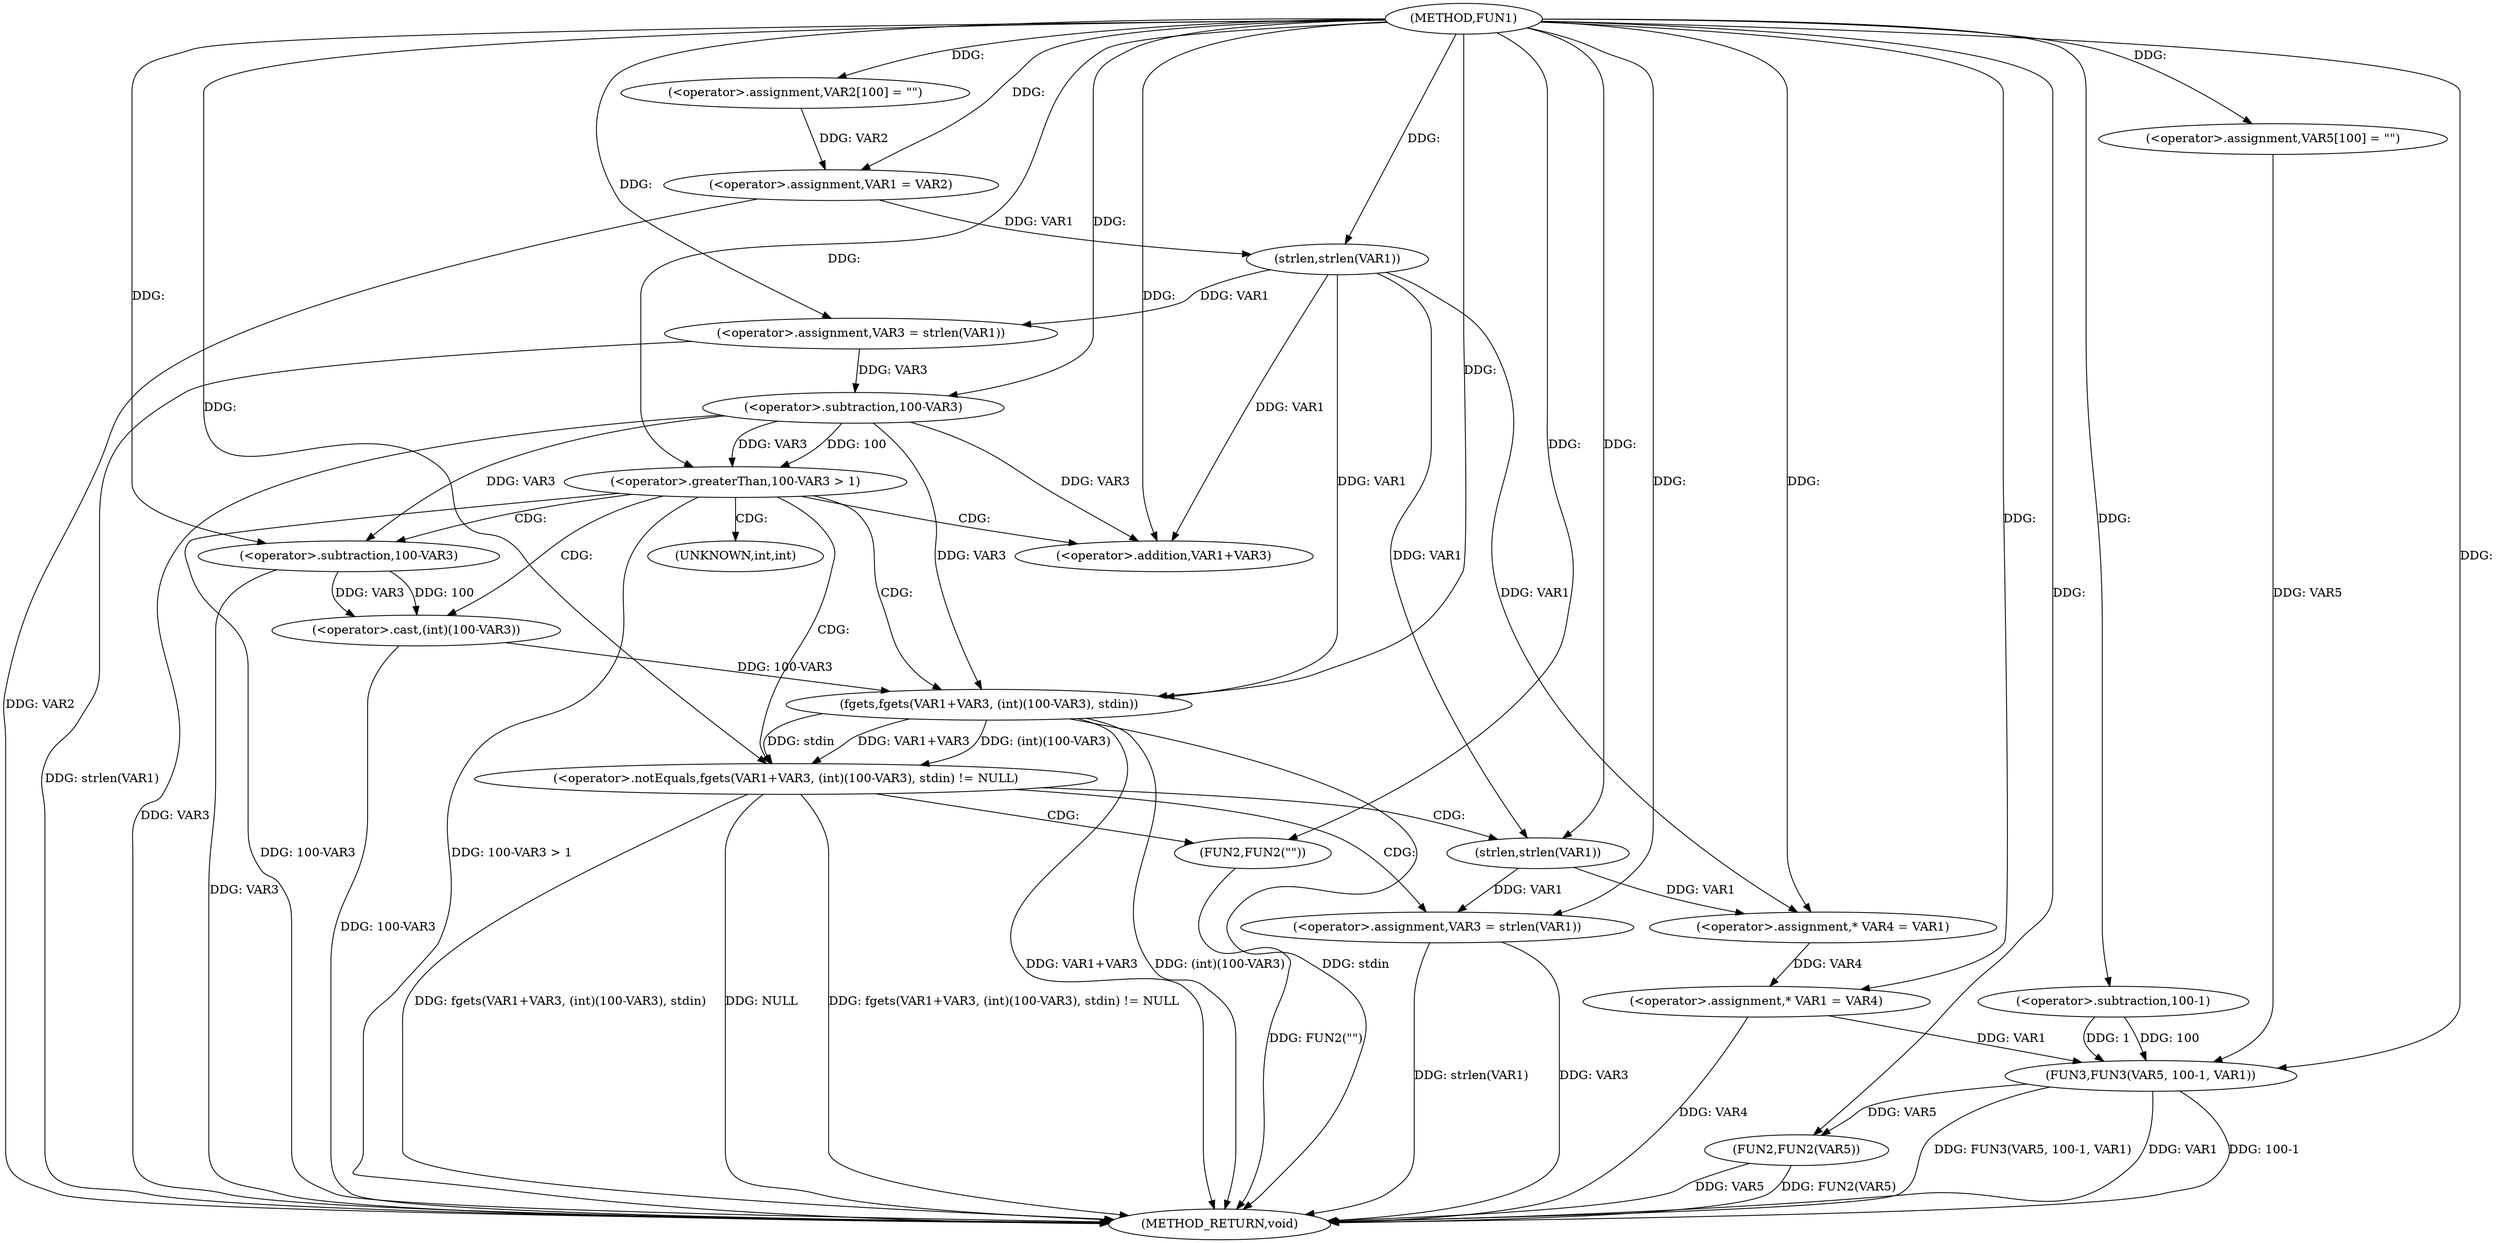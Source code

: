 digraph FUN1 {  
"1000100" [label = "(METHOD,FUN1)" ]
"1000168" [label = "(METHOD_RETURN,void)" ]
"1000104" [label = "(<operator>.assignment,VAR2[100] = \"\")" ]
"1000107" [label = "(<operator>.assignment,VAR1 = VAR2)" ]
"1000112" [label = "(<operator>.assignment,VAR3 = strlen(VAR1))" ]
"1000114" [label = "(strlen,strlen(VAR1))" ]
"1000117" [label = "(<operator>.greaterThan,100-VAR3 > 1)" ]
"1000118" [label = "(<operator>.subtraction,100-VAR3)" ]
"1000124" [label = "(<operator>.notEquals,fgets(VAR1+VAR3, (int)(100-VAR3), stdin) != NULL)" ]
"1000125" [label = "(fgets,fgets(VAR1+VAR3, (int)(100-VAR3), stdin))" ]
"1000126" [label = "(<operator>.addition,VAR1+VAR3)" ]
"1000129" [label = "(<operator>.cast,(int)(100-VAR3))" ]
"1000131" [label = "(<operator>.subtraction,100-VAR3)" ]
"1000137" [label = "(<operator>.assignment,VAR3 = strlen(VAR1))" ]
"1000139" [label = "(strlen,strlen(VAR1))" ]
"1000144" [label = "(FUN2,FUN2(\"\"))" ]
"1000148" [label = "(<operator>.assignment,* VAR4 = VAR1)" ]
"1000152" [label = "(<operator>.assignment,* VAR1 = VAR4)" ]
"1000157" [label = "(<operator>.assignment,VAR5[100] = \"\")" ]
"1000160" [label = "(FUN3,FUN3(VAR5, 100-1, VAR1))" ]
"1000162" [label = "(<operator>.subtraction,100-1)" ]
"1000166" [label = "(FUN2,FUN2(VAR5))" ]
"1000130" [label = "(UNKNOWN,int,int)" ]
  "1000117" -> "1000168"  [ label = "DDG: 100-VAR3 > 1"] 
  "1000125" -> "1000168"  [ label = "DDG: VAR1+VAR3"] 
  "1000124" -> "1000168"  [ label = "DDG: fgets(VAR1+VAR3, (int)(100-VAR3), stdin)"] 
  "1000137" -> "1000168"  [ label = "DDG: strlen(VAR1)"] 
  "1000117" -> "1000168"  [ label = "DDG: 100-VAR3"] 
  "1000152" -> "1000168"  [ label = "DDG: VAR4"] 
  "1000137" -> "1000168"  [ label = "DDG: VAR3"] 
  "1000160" -> "1000168"  [ label = "DDG: 100-1"] 
  "1000112" -> "1000168"  [ label = "DDG: strlen(VAR1)"] 
  "1000160" -> "1000168"  [ label = "DDG: FUN3(VAR5, 100-1, VAR1)"] 
  "1000166" -> "1000168"  [ label = "DDG: FUN2(VAR5)"] 
  "1000125" -> "1000168"  [ label = "DDG: (int)(100-VAR3)"] 
  "1000144" -> "1000168"  [ label = "DDG: FUN2(\"\")"] 
  "1000166" -> "1000168"  [ label = "DDG: VAR5"] 
  "1000125" -> "1000168"  [ label = "DDG: stdin"] 
  "1000131" -> "1000168"  [ label = "DDG: VAR3"] 
  "1000124" -> "1000168"  [ label = "DDG: NULL"] 
  "1000118" -> "1000168"  [ label = "DDG: VAR3"] 
  "1000107" -> "1000168"  [ label = "DDG: VAR2"] 
  "1000129" -> "1000168"  [ label = "DDG: 100-VAR3"] 
  "1000124" -> "1000168"  [ label = "DDG: fgets(VAR1+VAR3, (int)(100-VAR3), stdin) != NULL"] 
  "1000160" -> "1000168"  [ label = "DDG: VAR1"] 
  "1000100" -> "1000104"  [ label = "DDG: "] 
  "1000104" -> "1000107"  [ label = "DDG: VAR2"] 
  "1000100" -> "1000107"  [ label = "DDG: "] 
  "1000114" -> "1000112"  [ label = "DDG: VAR1"] 
  "1000100" -> "1000112"  [ label = "DDG: "] 
  "1000107" -> "1000114"  [ label = "DDG: VAR1"] 
  "1000100" -> "1000114"  [ label = "DDG: "] 
  "1000118" -> "1000117"  [ label = "DDG: 100"] 
  "1000118" -> "1000117"  [ label = "DDG: VAR3"] 
  "1000100" -> "1000118"  [ label = "DDG: "] 
  "1000112" -> "1000118"  [ label = "DDG: VAR3"] 
  "1000100" -> "1000117"  [ label = "DDG: "] 
  "1000125" -> "1000124"  [ label = "DDG: VAR1+VAR3"] 
  "1000125" -> "1000124"  [ label = "DDG: (int)(100-VAR3)"] 
  "1000125" -> "1000124"  [ label = "DDG: stdin"] 
  "1000114" -> "1000125"  [ label = "DDG: VAR1"] 
  "1000100" -> "1000125"  [ label = "DDG: "] 
  "1000118" -> "1000125"  [ label = "DDG: VAR3"] 
  "1000114" -> "1000126"  [ label = "DDG: VAR1"] 
  "1000100" -> "1000126"  [ label = "DDG: "] 
  "1000118" -> "1000126"  [ label = "DDG: VAR3"] 
  "1000129" -> "1000125"  [ label = "DDG: 100-VAR3"] 
  "1000131" -> "1000129"  [ label = "DDG: 100"] 
  "1000131" -> "1000129"  [ label = "DDG: VAR3"] 
  "1000100" -> "1000131"  [ label = "DDG: "] 
  "1000118" -> "1000131"  [ label = "DDG: VAR3"] 
  "1000100" -> "1000124"  [ label = "DDG: "] 
  "1000139" -> "1000137"  [ label = "DDG: VAR1"] 
  "1000100" -> "1000137"  [ label = "DDG: "] 
  "1000100" -> "1000139"  [ label = "DDG: "] 
  "1000114" -> "1000139"  [ label = "DDG: VAR1"] 
  "1000100" -> "1000144"  [ label = "DDG: "] 
  "1000139" -> "1000148"  [ label = "DDG: VAR1"] 
  "1000114" -> "1000148"  [ label = "DDG: VAR1"] 
  "1000100" -> "1000148"  [ label = "DDG: "] 
  "1000148" -> "1000152"  [ label = "DDG: VAR4"] 
  "1000100" -> "1000152"  [ label = "DDG: "] 
  "1000100" -> "1000157"  [ label = "DDG: "] 
  "1000157" -> "1000160"  [ label = "DDG: VAR5"] 
  "1000100" -> "1000160"  [ label = "DDG: "] 
  "1000162" -> "1000160"  [ label = "DDG: 100"] 
  "1000162" -> "1000160"  [ label = "DDG: 1"] 
  "1000100" -> "1000162"  [ label = "DDG: "] 
  "1000152" -> "1000160"  [ label = "DDG: VAR1"] 
  "1000160" -> "1000166"  [ label = "DDG: VAR5"] 
  "1000100" -> "1000166"  [ label = "DDG: "] 
  "1000117" -> "1000129"  [ label = "CDG: "] 
  "1000117" -> "1000124"  [ label = "CDG: "] 
  "1000117" -> "1000125"  [ label = "CDG: "] 
  "1000117" -> "1000130"  [ label = "CDG: "] 
  "1000117" -> "1000131"  [ label = "CDG: "] 
  "1000117" -> "1000126"  [ label = "CDG: "] 
  "1000124" -> "1000137"  [ label = "CDG: "] 
  "1000124" -> "1000139"  [ label = "CDG: "] 
  "1000124" -> "1000144"  [ label = "CDG: "] 
}

